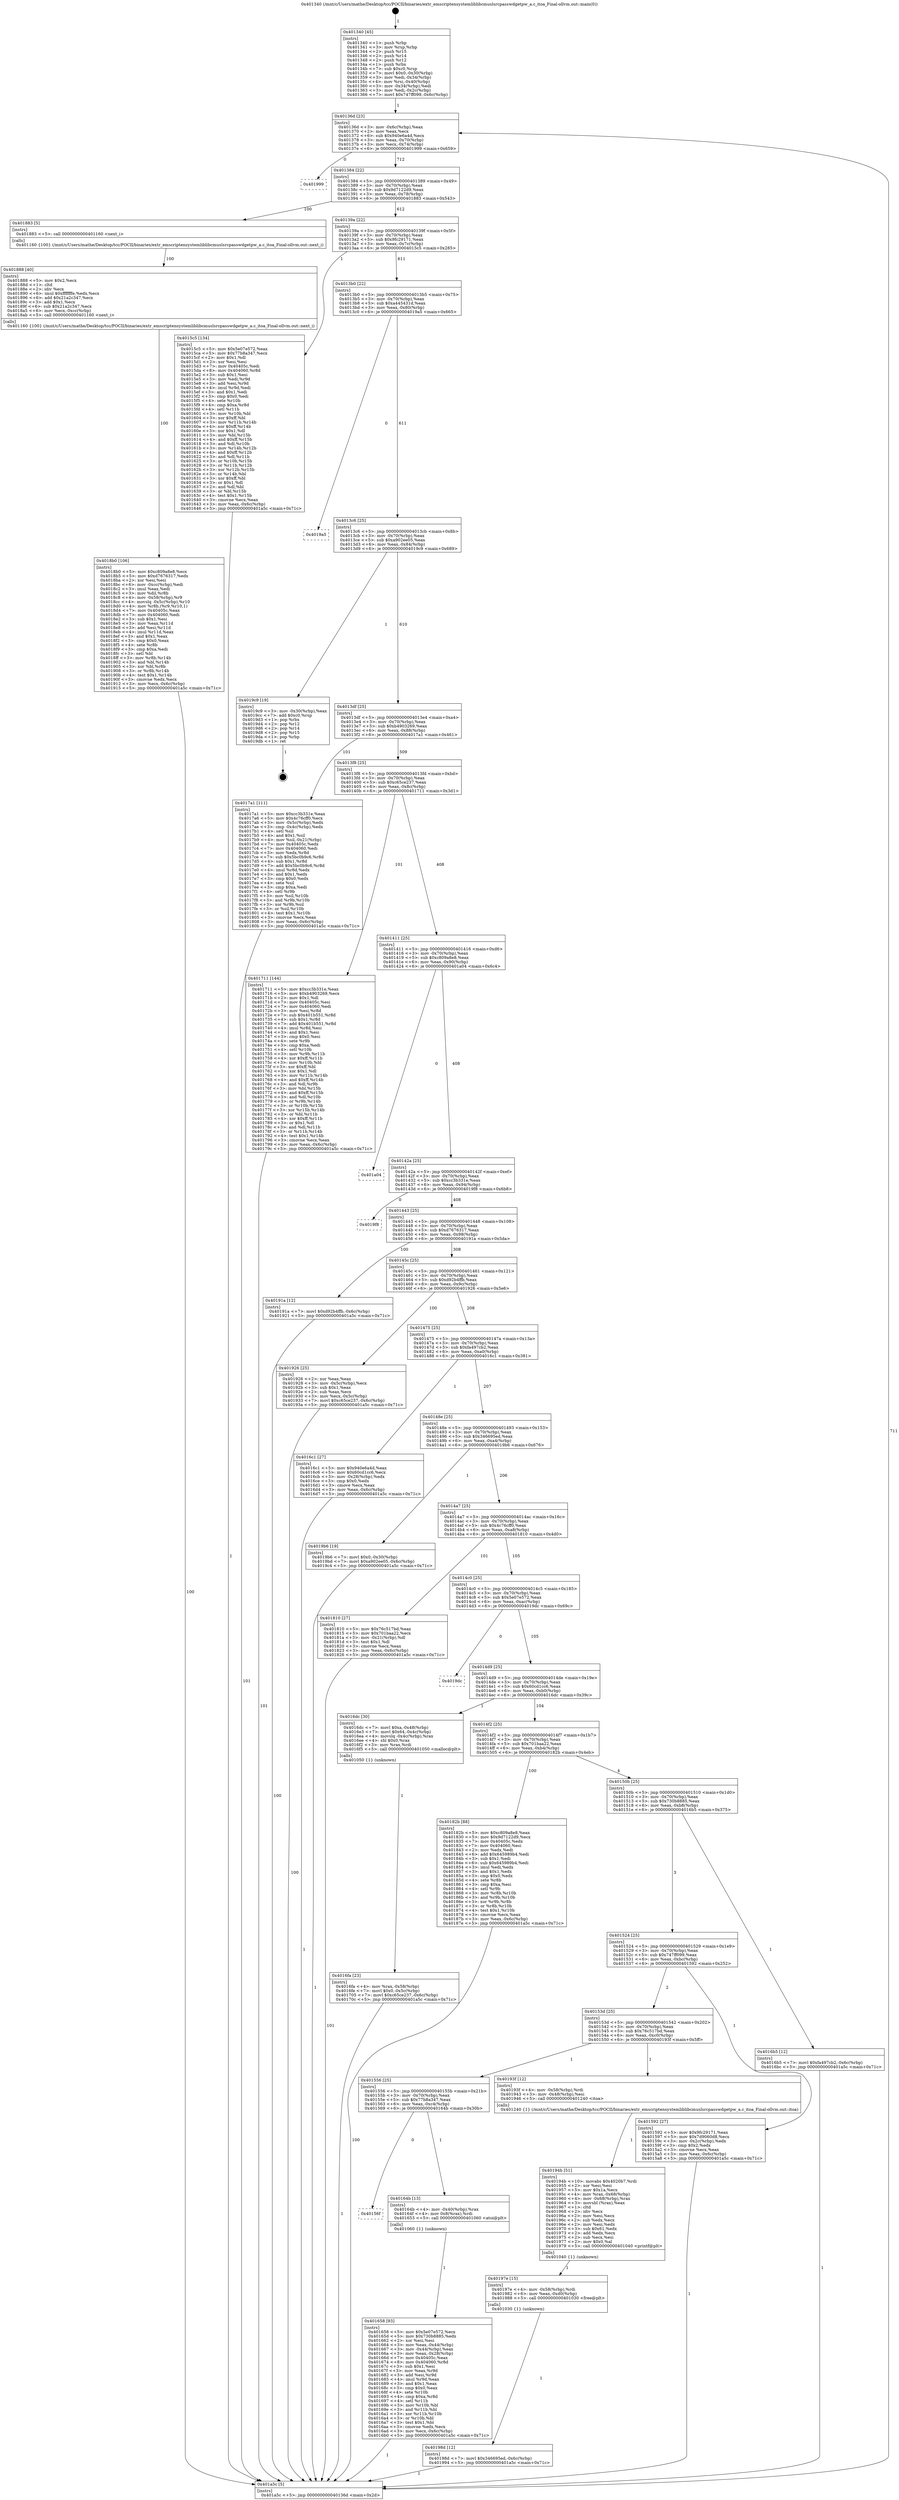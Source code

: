 digraph "0x401340" {
  label = "0x401340 (/mnt/c/Users/mathe/Desktop/tcc/POCII/binaries/extr_emscriptensystemliblibcmuslsrcpasswdgetpw_a.c_itoa_Final-ollvm.out::main(0))"
  labelloc = "t"
  node[shape=record]

  Entry [label="",width=0.3,height=0.3,shape=circle,fillcolor=black,style=filled]
  "0x40136d" [label="{
     0x40136d [23]\l
     | [instrs]\l
     &nbsp;&nbsp;0x40136d \<+3\>: mov -0x6c(%rbp),%eax\l
     &nbsp;&nbsp;0x401370 \<+2\>: mov %eax,%ecx\l
     &nbsp;&nbsp;0x401372 \<+6\>: sub $0x940e6a4d,%ecx\l
     &nbsp;&nbsp;0x401378 \<+3\>: mov %eax,-0x70(%rbp)\l
     &nbsp;&nbsp;0x40137b \<+3\>: mov %ecx,-0x74(%rbp)\l
     &nbsp;&nbsp;0x40137e \<+6\>: je 0000000000401999 \<main+0x659\>\l
  }"]
  "0x401999" [label="{
     0x401999\l
  }", style=dashed]
  "0x401384" [label="{
     0x401384 [22]\l
     | [instrs]\l
     &nbsp;&nbsp;0x401384 \<+5\>: jmp 0000000000401389 \<main+0x49\>\l
     &nbsp;&nbsp;0x401389 \<+3\>: mov -0x70(%rbp),%eax\l
     &nbsp;&nbsp;0x40138c \<+5\>: sub $0x9d7122d9,%eax\l
     &nbsp;&nbsp;0x401391 \<+3\>: mov %eax,-0x78(%rbp)\l
     &nbsp;&nbsp;0x401394 \<+6\>: je 0000000000401883 \<main+0x543\>\l
  }"]
  Exit [label="",width=0.3,height=0.3,shape=circle,fillcolor=black,style=filled,peripheries=2]
  "0x401883" [label="{
     0x401883 [5]\l
     | [instrs]\l
     &nbsp;&nbsp;0x401883 \<+5\>: call 0000000000401160 \<next_i\>\l
     | [calls]\l
     &nbsp;&nbsp;0x401160 \{100\} (/mnt/c/Users/mathe/Desktop/tcc/POCII/binaries/extr_emscriptensystemliblibcmuslsrcpasswdgetpw_a.c_itoa_Final-ollvm.out::next_i)\l
  }"]
  "0x40139a" [label="{
     0x40139a [22]\l
     | [instrs]\l
     &nbsp;&nbsp;0x40139a \<+5\>: jmp 000000000040139f \<main+0x5f\>\l
     &nbsp;&nbsp;0x40139f \<+3\>: mov -0x70(%rbp),%eax\l
     &nbsp;&nbsp;0x4013a2 \<+5\>: sub $0x9fc29171,%eax\l
     &nbsp;&nbsp;0x4013a7 \<+3\>: mov %eax,-0x7c(%rbp)\l
     &nbsp;&nbsp;0x4013aa \<+6\>: je 00000000004015c5 \<main+0x285\>\l
  }"]
  "0x40198d" [label="{
     0x40198d [12]\l
     | [instrs]\l
     &nbsp;&nbsp;0x40198d \<+7\>: movl $0x346695ed,-0x6c(%rbp)\l
     &nbsp;&nbsp;0x401994 \<+5\>: jmp 0000000000401a5c \<main+0x71c\>\l
  }"]
  "0x4015c5" [label="{
     0x4015c5 [134]\l
     | [instrs]\l
     &nbsp;&nbsp;0x4015c5 \<+5\>: mov $0x5e07e572,%eax\l
     &nbsp;&nbsp;0x4015ca \<+5\>: mov $0x77b8a347,%ecx\l
     &nbsp;&nbsp;0x4015cf \<+2\>: mov $0x1,%dl\l
     &nbsp;&nbsp;0x4015d1 \<+2\>: xor %esi,%esi\l
     &nbsp;&nbsp;0x4015d3 \<+7\>: mov 0x40405c,%edi\l
     &nbsp;&nbsp;0x4015da \<+8\>: mov 0x404060,%r8d\l
     &nbsp;&nbsp;0x4015e2 \<+3\>: sub $0x1,%esi\l
     &nbsp;&nbsp;0x4015e5 \<+3\>: mov %edi,%r9d\l
     &nbsp;&nbsp;0x4015e8 \<+3\>: add %esi,%r9d\l
     &nbsp;&nbsp;0x4015eb \<+4\>: imul %r9d,%edi\l
     &nbsp;&nbsp;0x4015ef \<+3\>: and $0x1,%edi\l
     &nbsp;&nbsp;0x4015f2 \<+3\>: cmp $0x0,%edi\l
     &nbsp;&nbsp;0x4015f5 \<+4\>: sete %r10b\l
     &nbsp;&nbsp;0x4015f9 \<+4\>: cmp $0xa,%r8d\l
     &nbsp;&nbsp;0x4015fd \<+4\>: setl %r11b\l
     &nbsp;&nbsp;0x401601 \<+3\>: mov %r10b,%bl\l
     &nbsp;&nbsp;0x401604 \<+3\>: xor $0xff,%bl\l
     &nbsp;&nbsp;0x401607 \<+3\>: mov %r11b,%r14b\l
     &nbsp;&nbsp;0x40160a \<+4\>: xor $0xff,%r14b\l
     &nbsp;&nbsp;0x40160e \<+3\>: xor $0x1,%dl\l
     &nbsp;&nbsp;0x401611 \<+3\>: mov %bl,%r15b\l
     &nbsp;&nbsp;0x401614 \<+4\>: and $0xff,%r15b\l
     &nbsp;&nbsp;0x401618 \<+3\>: and %dl,%r10b\l
     &nbsp;&nbsp;0x40161b \<+3\>: mov %r14b,%r12b\l
     &nbsp;&nbsp;0x40161e \<+4\>: and $0xff,%r12b\l
     &nbsp;&nbsp;0x401622 \<+3\>: and %dl,%r11b\l
     &nbsp;&nbsp;0x401625 \<+3\>: or %r10b,%r15b\l
     &nbsp;&nbsp;0x401628 \<+3\>: or %r11b,%r12b\l
     &nbsp;&nbsp;0x40162b \<+3\>: xor %r12b,%r15b\l
     &nbsp;&nbsp;0x40162e \<+3\>: or %r14b,%bl\l
     &nbsp;&nbsp;0x401631 \<+3\>: xor $0xff,%bl\l
     &nbsp;&nbsp;0x401634 \<+3\>: or $0x1,%dl\l
     &nbsp;&nbsp;0x401637 \<+2\>: and %dl,%bl\l
     &nbsp;&nbsp;0x401639 \<+3\>: or %bl,%r15b\l
     &nbsp;&nbsp;0x40163c \<+4\>: test $0x1,%r15b\l
     &nbsp;&nbsp;0x401640 \<+3\>: cmovne %ecx,%eax\l
     &nbsp;&nbsp;0x401643 \<+3\>: mov %eax,-0x6c(%rbp)\l
     &nbsp;&nbsp;0x401646 \<+5\>: jmp 0000000000401a5c \<main+0x71c\>\l
  }"]
  "0x4013b0" [label="{
     0x4013b0 [22]\l
     | [instrs]\l
     &nbsp;&nbsp;0x4013b0 \<+5\>: jmp 00000000004013b5 \<main+0x75\>\l
     &nbsp;&nbsp;0x4013b5 \<+3\>: mov -0x70(%rbp),%eax\l
     &nbsp;&nbsp;0x4013b8 \<+5\>: sub $0xa445431d,%eax\l
     &nbsp;&nbsp;0x4013bd \<+3\>: mov %eax,-0x80(%rbp)\l
     &nbsp;&nbsp;0x4013c0 \<+6\>: je 00000000004019a5 \<main+0x665\>\l
  }"]
  "0x40197e" [label="{
     0x40197e [15]\l
     | [instrs]\l
     &nbsp;&nbsp;0x40197e \<+4\>: mov -0x58(%rbp),%rdi\l
     &nbsp;&nbsp;0x401982 \<+6\>: mov %eax,-0xd0(%rbp)\l
     &nbsp;&nbsp;0x401988 \<+5\>: call 0000000000401030 \<free@plt\>\l
     | [calls]\l
     &nbsp;&nbsp;0x401030 \{1\} (unknown)\l
  }"]
  "0x4019a5" [label="{
     0x4019a5\l
  }", style=dashed]
  "0x4013c6" [label="{
     0x4013c6 [25]\l
     | [instrs]\l
     &nbsp;&nbsp;0x4013c6 \<+5\>: jmp 00000000004013cb \<main+0x8b\>\l
     &nbsp;&nbsp;0x4013cb \<+3\>: mov -0x70(%rbp),%eax\l
     &nbsp;&nbsp;0x4013ce \<+5\>: sub $0xa902ee05,%eax\l
     &nbsp;&nbsp;0x4013d3 \<+6\>: mov %eax,-0x84(%rbp)\l
     &nbsp;&nbsp;0x4013d9 \<+6\>: je 00000000004019c9 \<main+0x689\>\l
  }"]
  "0x40194b" [label="{
     0x40194b [51]\l
     | [instrs]\l
     &nbsp;&nbsp;0x40194b \<+10\>: movabs $0x4020b7,%rdi\l
     &nbsp;&nbsp;0x401955 \<+2\>: xor %esi,%esi\l
     &nbsp;&nbsp;0x401957 \<+5\>: mov $0x1a,%ecx\l
     &nbsp;&nbsp;0x40195c \<+4\>: mov %rax,-0x68(%rbp)\l
     &nbsp;&nbsp;0x401960 \<+4\>: mov -0x68(%rbp),%rax\l
     &nbsp;&nbsp;0x401964 \<+3\>: movsbl (%rax),%eax\l
     &nbsp;&nbsp;0x401967 \<+1\>: cltd\l
     &nbsp;&nbsp;0x401968 \<+2\>: idiv %ecx\l
     &nbsp;&nbsp;0x40196a \<+2\>: mov %esi,%ecx\l
     &nbsp;&nbsp;0x40196c \<+2\>: sub %edx,%ecx\l
     &nbsp;&nbsp;0x40196e \<+2\>: mov %esi,%edx\l
     &nbsp;&nbsp;0x401970 \<+3\>: sub $0x61,%edx\l
     &nbsp;&nbsp;0x401973 \<+2\>: add %edx,%ecx\l
     &nbsp;&nbsp;0x401975 \<+2\>: sub %ecx,%esi\l
     &nbsp;&nbsp;0x401977 \<+2\>: mov $0x0,%al\l
     &nbsp;&nbsp;0x401979 \<+5\>: call 0000000000401040 \<printf@plt\>\l
     | [calls]\l
     &nbsp;&nbsp;0x401040 \{1\} (unknown)\l
  }"]
  "0x4019c9" [label="{
     0x4019c9 [19]\l
     | [instrs]\l
     &nbsp;&nbsp;0x4019c9 \<+3\>: mov -0x30(%rbp),%eax\l
     &nbsp;&nbsp;0x4019cc \<+7\>: add $0xc0,%rsp\l
     &nbsp;&nbsp;0x4019d3 \<+1\>: pop %rbx\l
     &nbsp;&nbsp;0x4019d4 \<+2\>: pop %r12\l
     &nbsp;&nbsp;0x4019d6 \<+2\>: pop %r14\l
     &nbsp;&nbsp;0x4019d8 \<+2\>: pop %r15\l
     &nbsp;&nbsp;0x4019da \<+1\>: pop %rbp\l
     &nbsp;&nbsp;0x4019db \<+1\>: ret\l
  }"]
  "0x4013df" [label="{
     0x4013df [25]\l
     | [instrs]\l
     &nbsp;&nbsp;0x4013df \<+5\>: jmp 00000000004013e4 \<main+0xa4\>\l
     &nbsp;&nbsp;0x4013e4 \<+3\>: mov -0x70(%rbp),%eax\l
     &nbsp;&nbsp;0x4013e7 \<+5\>: sub $0xb4903269,%eax\l
     &nbsp;&nbsp;0x4013ec \<+6\>: mov %eax,-0x88(%rbp)\l
     &nbsp;&nbsp;0x4013f2 \<+6\>: je 00000000004017a1 \<main+0x461\>\l
  }"]
  "0x4018b0" [label="{
     0x4018b0 [106]\l
     | [instrs]\l
     &nbsp;&nbsp;0x4018b0 \<+5\>: mov $0xc809a8e8,%ecx\l
     &nbsp;&nbsp;0x4018b5 \<+5\>: mov $0xd7676317,%edx\l
     &nbsp;&nbsp;0x4018ba \<+2\>: xor %esi,%esi\l
     &nbsp;&nbsp;0x4018bc \<+6\>: mov -0xcc(%rbp),%edi\l
     &nbsp;&nbsp;0x4018c2 \<+3\>: imul %eax,%edi\l
     &nbsp;&nbsp;0x4018c5 \<+3\>: mov %dil,%r8b\l
     &nbsp;&nbsp;0x4018c8 \<+4\>: mov -0x58(%rbp),%r9\l
     &nbsp;&nbsp;0x4018cc \<+4\>: movslq -0x5c(%rbp),%r10\l
     &nbsp;&nbsp;0x4018d0 \<+4\>: mov %r8b,(%r9,%r10,1)\l
     &nbsp;&nbsp;0x4018d4 \<+7\>: mov 0x40405c,%eax\l
     &nbsp;&nbsp;0x4018db \<+7\>: mov 0x404060,%edi\l
     &nbsp;&nbsp;0x4018e2 \<+3\>: sub $0x1,%esi\l
     &nbsp;&nbsp;0x4018e5 \<+3\>: mov %eax,%r11d\l
     &nbsp;&nbsp;0x4018e8 \<+3\>: add %esi,%r11d\l
     &nbsp;&nbsp;0x4018eb \<+4\>: imul %r11d,%eax\l
     &nbsp;&nbsp;0x4018ef \<+3\>: and $0x1,%eax\l
     &nbsp;&nbsp;0x4018f2 \<+3\>: cmp $0x0,%eax\l
     &nbsp;&nbsp;0x4018f5 \<+4\>: sete %r8b\l
     &nbsp;&nbsp;0x4018f9 \<+3\>: cmp $0xa,%edi\l
     &nbsp;&nbsp;0x4018fc \<+3\>: setl %bl\l
     &nbsp;&nbsp;0x4018ff \<+3\>: mov %r8b,%r14b\l
     &nbsp;&nbsp;0x401902 \<+3\>: and %bl,%r14b\l
     &nbsp;&nbsp;0x401905 \<+3\>: xor %bl,%r8b\l
     &nbsp;&nbsp;0x401908 \<+3\>: or %r8b,%r14b\l
     &nbsp;&nbsp;0x40190b \<+4\>: test $0x1,%r14b\l
     &nbsp;&nbsp;0x40190f \<+3\>: cmovne %edx,%ecx\l
     &nbsp;&nbsp;0x401912 \<+3\>: mov %ecx,-0x6c(%rbp)\l
     &nbsp;&nbsp;0x401915 \<+5\>: jmp 0000000000401a5c \<main+0x71c\>\l
  }"]
  "0x4017a1" [label="{
     0x4017a1 [111]\l
     | [instrs]\l
     &nbsp;&nbsp;0x4017a1 \<+5\>: mov $0xcc3b331e,%eax\l
     &nbsp;&nbsp;0x4017a6 \<+5\>: mov $0x4c76cff0,%ecx\l
     &nbsp;&nbsp;0x4017ab \<+3\>: mov -0x5c(%rbp),%edx\l
     &nbsp;&nbsp;0x4017ae \<+3\>: cmp -0x4c(%rbp),%edx\l
     &nbsp;&nbsp;0x4017b1 \<+4\>: setl %sil\l
     &nbsp;&nbsp;0x4017b5 \<+4\>: and $0x1,%sil\l
     &nbsp;&nbsp;0x4017b9 \<+4\>: mov %sil,-0x21(%rbp)\l
     &nbsp;&nbsp;0x4017bd \<+7\>: mov 0x40405c,%edx\l
     &nbsp;&nbsp;0x4017c4 \<+7\>: mov 0x404060,%edi\l
     &nbsp;&nbsp;0x4017cb \<+3\>: mov %edx,%r8d\l
     &nbsp;&nbsp;0x4017ce \<+7\>: sub $0x5bc0b9c6,%r8d\l
     &nbsp;&nbsp;0x4017d5 \<+4\>: sub $0x1,%r8d\l
     &nbsp;&nbsp;0x4017d9 \<+7\>: add $0x5bc0b9c6,%r8d\l
     &nbsp;&nbsp;0x4017e0 \<+4\>: imul %r8d,%edx\l
     &nbsp;&nbsp;0x4017e4 \<+3\>: and $0x1,%edx\l
     &nbsp;&nbsp;0x4017e7 \<+3\>: cmp $0x0,%edx\l
     &nbsp;&nbsp;0x4017ea \<+4\>: sete %sil\l
     &nbsp;&nbsp;0x4017ee \<+3\>: cmp $0xa,%edi\l
     &nbsp;&nbsp;0x4017f1 \<+4\>: setl %r9b\l
     &nbsp;&nbsp;0x4017f5 \<+3\>: mov %sil,%r10b\l
     &nbsp;&nbsp;0x4017f8 \<+3\>: and %r9b,%r10b\l
     &nbsp;&nbsp;0x4017fb \<+3\>: xor %r9b,%sil\l
     &nbsp;&nbsp;0x4017fe \<+3\>: or %sil,%r10b\l
     &nbsp;&nbsp;0x401801 \<+4\>: test $0x1,%r10b\l
     &nbsp;&nbsp;0x401805 \<+3\>: cmovne %ecx,%eax\l
     &nbsp;&nbsp;0x401808 \<+3\>: mov %eax,-0x6c(%rbp)\l
     &nbsp;&nbsp;0x40180b \<+5\>: jmp 0000000000401a5c \<main+0x71c\>\l
  }"]
  "0x4013f8" [label="{
     0x4013f8 [25]\l
     | [instrs]\l
     &nbsp;&nbsp;0x4013f8 \<+5\>: jmp 00000000004013fd \<main+0xbd\>\l
     &nbsp;&nbsp;0x4013fd \<+3\>: mov -0x70(%rbp),%eax\l
     &nbsp;&nbsp;0x401400 \<+5\>: sub $0xc65ce237,%eax\l
     &nbsp;&nbsp;0x401405 \<+6\>: mov %eax,-0x8c(%rbp)\l
     &nbsp;&nbsp;0x40140b \<+6\>: je 0000000000401711 \<main+0x3d1\>\l
  }"]
  "0x401888" [label="{
     0x401888 [40]\l
     | [instrs]\l
     &nbsp;&nbsp;0x401888 \<+5\>: mov $0x2,%ecx\l
     &nbsp;&nbsp;0x40188d \<+1\>: cltd\l
     &nbsp;&nbsp;0x40188e \<+2\>: idiv %ecx\l
     &nbsp;&nbsp;0x401890 \<+6\>: imul $0xfffffffe,%edx,%ecx\l
     &nbsp;&nbsp;0x401896 \<+6\>: add $0x21a2c347,%ecx\l
     &nbsp;&nbsp;0x40189c \<+3\>: add $0x1,%ecx\l
     &nbsp;&nbsp;0x40189f \<+6\>: sub $0x21a2c347,%ecx\l
     &nbsp;&nbsp;0x4018a5 \<+6\>: mov %ecx,-0xcc(%rbp)\l
     &nbsp;&nbsp;0x4018ab \<+5\>: call 0000000000401160 \<next_i\>\l
     | [calls]\l
     &nbsp;&nbsp;0x401160 \{100\} (/mnt/c/Users/mathe/Desktop/tcc/POCII/binaries/extr_emscriptensystemliblibcmuslsrcpasswdgetpw_a.c_itoa_Final-ollvm.out::next_i)\l
  }"]
  "0x401711" [label="{
     0x401711 [144]\l
     | [instrs]\l
     &nbsp;&nbsp;0x401711 \<+5\>: mov $0xcc3b331e,%eax\l
     &nbsp;&nbsp;0x401716 \<+5\>: mov $0xb4903269,%ecx\l
     &nbsp;&nbsp;0x40171b \<+2\>: mov $0x1,%dl\l
     &nbsp;&nbsp;0x40171d \<+7\>: mov 0x40405c,%esi\l
     &nbsp;&nbsp;0x401724 \<+7\>: mov 0x404060,%edi\l
     &nbsp;&nbsp;0x40172b \<+3\>: mov %esi,%r8d\l
     &nbsp;&nbsp;0x40172e \<+7\>: sub $0x401b551,%r8d\l
     &nbsp;&nbsp;0x401735 \<+4\>: sub $0x1,%r8d\l
     &nbsp;&nbsp;0x401739 \<+7\>: add $0x401b551,%r8d\l
     &nbsp;&nbsp;0x401740 \<+4\>: imul %r8d,%esi\l
     &nbsp;&nbsp;0x401744 \<+3\>: and $0x1,%esi\l
     &nbsp;&nbsp;0x401747 \<+3\>: cmp $0x0,%esi\l
     &nbsp;&nbsp;0x40174a \<+4\>: sete %r9b\l
     &nbsp;&nbsp;0x40174e \<+3\>: cmp $0xa,%edi\l
     &nbsp;&nbsp;0x401751 \<+4\>: setl %r10b\l
     &nbsp;&nbsp;0x401755 \<+3\>: mov %r9b,%r11b\l
     &nbsp;&nbsp;0x401758 \<+4\>: xor $0xff,%r11b\l
     &nbsp;&nbsp;0x40175c \<+3\>: mov %r10b,%bl\l
     &nbsp;&nbsp;0x40175f \<+3\>: xor $0xff,%bl\l
     &nbsp;&nbsp;0x401762 \<+3\>: xor $0x1,%dl\l
     &nbsp;&nbsp;0x401765 \<+3\>: mov %r11b,%r14b\l
     &nbsp;&nbsp;0x401768 \<+4\>: and $0xff,%r14b\l
     &nbsp;&nbsp;0x40176c \<+3\>: and %dl,%r9b\l
     &nbsp;&nbsp;0x40176f \<+3\>: mov %bl,%r15b\l
     &nbsp;&nbsp;0x401772 \<+4\>: and $0xff,%r15b\l
     &nbsp;&nbsp;0x401776 \<+3\>: and %dl,%r10b\l
     &nbsp;&nbsp;0x401779 \<+3\>: or %r9b,%r14b\l
     &nbsp;&nbsp;0x40177c \<+3\>: or %r10b,%r15b\l
     &nbsp;&nbsp;0x40177f \<+3\>: xor %r15b,%r14b\l
     &nbsp;&nbsp;0x401782 \<+3\>: or %bl,%r11b\l
     &nbsp;&nbsp;0x401785 \<+4\>: xor $0xff,%r11b\l
     &nbsp;&nbsp;0x401789 \<+3\>: or $0x1,%dl\l
     &nbsp;&nbsp;0x40178c \<+3\>: and %dl,%r11b\l
     &nbsp;&nbsp;0x40178f \<+3\>: or %r11b,%r14b\l
     &nbsp;&nbsp;0x401792 \<+4\>: test $0x1,%r14b\l
     &nbsp;&nbsp;0x401796 \<+3\>: cmovne %ecx,%eax\l
     &nbsp;&nbsp;0x401799 \<+3\>: mov %eax,-0x6c(%rbp)\l
     &nbsp;&nbsp;0x40179c \<+5\>: jmp 0000000000401a5c \<main+0x71c\>\l
  }"]
  "0x401411" [label="{
     0x401411 [25]\l
     | [instrs]\l
     &nbsp;&nbsp;0x401411 \<+5\>: jmp 0000000000401416 \<main+0xd6\>\l
     &nbsp;&nbsp;0x401416 \<+3\>: mov -0x70(%rbp),%eax\l
     &nbsp;&nbsp;0x401419 \<+5\>: sub $0xc809a8e8,%eax\l
     &nbsp;&nbsp;0x40141e \<+6\>: mov %eax,-0x90(%rbp)\l
     &nbsp;&nbsp;0x401424 \<+6\>: je 0000000000401a04 \<main+0x6c4\>\l
  }"]
  "0x4016fa" [label="{
     0x4016fa [23]\l
     | [instrs]\l
     &nbsp;&nbsp;0x4016fa \<+4\>: mov %rax,-0x58(%rbp)\l
     &nbsp;&nbsp;0x4016fe \<+7\>: movl $0x0,-0x5c(%rbp)\l
     &nbsp;&nbsp;0x401705 \<+7\>: movl $0xc65ce237,-0x6c(%rbp)\l
     &nbsp;&nbsp;0x40170c \<+5\>: jmp 0000000000401a5c \<main+0x71c\>\l
  }"]
  "0x401a04" [label="{
     0x401a04\l
  }", style=dashed]
  "0x40142a" [label="{
     0x40142a [25]\l
     | [instrs]\l
     &nbsp;&nbsp;0x40142a \<+5\>: jmp 000000000040142f \<main+0xef\>\l
     &nbsp;&nbsp;0x40142f \<+3\>: mov -0x70(%rbp),%eax\l
     &nbsp;&nbsp;0x401432 \<+5\>: sub $0xcc3b331e,%eax\l
     &nbsp;&nbsp;0x401437 \<+6\>: mov %eax,-0x94(%rbp)\l
     &nbsp;&nbsp;0x40143d \<+6\>: je 00000000004019f8 \<main+0x6b8\>\l
  }"]
  "0x401658" [label="{
     0x401658 [93]\l
     | [instrs]\l
     &nbsp;&nbsp;0x401658 \<+5\>: mov $0x5e07e572,%ecx\l
     &nbsp;&nbsp;0x40165d \<+5\>: mov $0x730b8885,%edx\l
     &nbsp;&nbsp;0x401662 \<+2\>: xor %esi,%esi\l
     &nbsp;&nbsp;0x401664 \<+3\>: mov %eax,-0x44(%rbp)\l
     &nbsp;&nbsp;0x401667 \<+3\>: mov -0x44(%rbp),%eax\l
     &nbsp;&nbsp;0x40166a \<+3\>: mov %eax,-0x28(%rbp)\l
     &nbsp;&nbsp;0x40166d \<+7\>: mov 0x40405c,%eax\l
     &nbsp;&nbsp;0x401674 \<+8\>: mov 0x404060,%r8d\l
     &nbsp;&nbsp;0x40167c \<+3\>: sub $0x1,%esi\l
     &nbsp;&nbsp;0x40167f \<+3\>: mov %eax,%r9d\l
     &nbsp;&nbsp;0x401682 \<+3\>: add %esi,%r9d\l
     &nbsp;&nbsp;0x401685 \<+4\>: imul %r9d,%eax\l
     &nbsp;&nbsp;0x401689 \<+3\>: and $0x1,%eax\l
     &nbsp;&nbsp;0x40168c \<+3\>: cmp $0x0,%eax\l
     &nbsp;&nbsp;0x40168f \<+4\>: sete %r10b\l
     &nbsp;&nbsp;0x401693 \<+4\>: cmp $0xa,%r8d\l
     &nbsp;&nbsp;0x401697 \<+4\>: setl %r11b\l
     &nbsp;&nbsp;0x40169b \<+3\>: mov %r10b,%bl\l
     &nbsp;&nbsp;0x40169e \<+3\>: and %r11b,%bl\l
     &nbsp;&nbsp;0x4016a1 \<+3\>: xor %r11b,%r10b\l
     &nbsp;&nbsp;0x4016a4 \<+3\>: or %r10b,%bl\l
     &nbsp;&nbsp;0x4016a7 \<+3\>: test $0x1,%bl\l
     &nbsp;&nbsp;0x4016aa \<+3\>: cmovne %edx,%ecx\l
     &nbsp;&nbsp;0x4016ad \<+3\>: mov %ecx,-0x6c(%rbp)\l
     &nbsp;&nbsp;0x4016b0 \<+5\>: jmp 0000000000401a5c \<main+0x71c\>\l
  }"]
  "0x4019f8" [label="{
     0x4019f8\l
  }", style=dashed]
  "0x401443" [label="{
     0x401443 [25]\l
     | [instrs]\l
     &nbsp;&nbsp;0x401443 \<+5\>: jmp 0000000000401448 \<main+0x108\>\l
     &nbsp;&nbsp;0x401448 \<+3\>: mov -0x70(%rbp),%eax\l
     &nbsp;&nbsp;0x40144b \<+5\>: sub $0xd7676317,%eax\l
     &nbsp;&nbsp;0x401450 \<+6\>: mov %eax,-0x98(%rbp)\l
     &nbsp;&nbsp;0x401456 \<+6\>: je 000000000040191a \<main+0x5da\>\l
  }"]
  "0x40156f" [label="{
     0x40156f\l
  }", style=dashed]
  "0x40191a" [label="{
     0x40191a [12]\l
     | [instrs]\l
     &nbsp;&nbsp;0x40191a \<+7\>: movl $0xd92b4ffb,-0x6c(%rbp)\l
     &nbsp;&nbsp;0x401921 \<+5\>: jmp 0000000000401a5c \<main+0x71c\>\l
  }"]
  "0x40145c" [label="{
     0x40145c [25]\l
     | [instrs]\l
     &nbsp;&nbsp;0x40145c \<+5\>: jmp 0000000000401461 \<main+0x121\>\l
     &nbsp;&nbsp;0x401461 \<+3\>: mov -0x70(%rbp),%eax\l
     &nbsp;&nbsp;0x401464 \<+5\>: sub $0xd92b4ffb,%eax\l
     &nbsp;&nbsp;0x401469 \<+6\>: mov %eax,-0x9c(%rbp)\l
     &nbsp;&nbsp;0x40146f \<+6\>: je 0000000000401926 \<main+0x5e6\>\l
  }"]
  "0x40164b" [label="{
     0x40164b [13]\l
     | [instrs]\l
     &nbsp;&nbsp;0x40164b \<+4\>: mov -0x40(%rbp),%rax\l
     &nbsp;&nbsp;0x40164f \<+4\>: mov 0x8(%rax),%rdi\l
     &nbsp;&nbsp;0x401653 \<+5\>: call 0000000000401060 \<atoi@plt\>\l
     | [calls]\l
     &nbsp;&nbsp;0x401060 \{1\} (unknown)\l
  }"]
  "0x401926" [label="{
     0x401926 [25]\l
     | [instrs]\l
     &nbsp;&nbsp;0x401926 \<+2\>: xor %eax,%eax\l
     &nbsp;&nbsp;0x401928 \<+3\>: mov -0x5c(%rbp),%ecx\l
     &nbsp;&nbsp;0x40192b \<+3\>: sub $0x1,%eax\l
     &nbsp;&nbsp;0x40192e \<+2\>: sub %eax,%ecx\l
     &nbsp;&nbsp;0x401930 \<+3\>: mov %ecx,-0x5c(%rbp)\l
     &nbsp;&nbsp;0x401933 \<+7\>: movl $0xc65ce237,-0x6c(%rbp)\l
     &nbsp;&nbsp;0x40193a \<+5\>: jmp 0000000000401a5c \<main+0x71c\>\l
  }"]
  "0x401475" [label="{
     0x401475 [25]\l
     | [instrs]\l
     &nbsp;&nbsp;0x401475 \<+5\>: jmp 000000000040147a \<main+0x13a\>\l
     &nbsp;&nbsp;0x40147a \<+3\>: mov -0x70(%rbp),%eax\l
     &nbsp;&nbsp;0x40147d \<+5\>: sub $0xfa497cb2,%eax\l
     &nbsp;&nbsp;0x401482 \<+6\>: mov %eax,-0xa0(%rbp)\l
     &nbsp;&nbsp;0x401488 \<+6\>: je 00000000004016c1 \<main+0x381\>\l
  }"]
  "0x401556" [label="{
     0x401556 [25]\l
     | [instrs]\l
     &nbsp;&nbsp;0x401556 \<+5\>: jmp 000000000040155b \<main+0x21b\>\l
     &nbsp;&nbsp;0x40155b \<+3\>: mov -0x70(%rbp),%eax\l
     &nbsp;&nbsp;0x40155e \<+5\>: sub $0x77b8a347,%eax\l
     &nbsp;&nbsp;0x401563 \<+6\>: mov %eax,-0xc4(%rbp)\l
     &nbsp;&nbsp;0x401569 \<+6\>: je 000000000040164b \<main+0x30b\>\l
  }"]
  "0x4016c1" [label="{
     0x4016c1 [27]\l
     | [instrs]\l
     &nbsp;&nbsp;0x4016c1 \<+5\>: mov $0x940e6a4d,%eax\l
     &nbsp;&nbsp;0x4016c6 \<+5\>: mov $0x60cd1cc6,%ecx\l
     &nbsp;&nbsp;0x4016cb \<+3\>: mov -0x28(%rbp),%edx\l
     &nbsp;&nbsp;0x4016ce \<+3\>: cmp $0x0,%edx\l
     &nbsp;&nbsp;0x4016d1 \<+3\>: cmove %ecx,%eax\l
     &nbsp;&nbsp;0x4016d4 \<+3\>: mov %eax,-0x6c(%rbp)\l
     &nbsp;&nbsp;0x4016d7 \<+5\>: jmp 0000000000401a5c \<main+0x71c\>\l
  }"]
  "0x40148e" [label="{
     0x40148e [25]\l
     | [instrs]\l
     &nbsp;&nbsp;0x40148e \<+5\>: jmp 0000000000401493 \<main+0x153\>\l
     &nbsp;&nbsp;0x401493 \<+3\>: mov -0x70(%rbp),%eax\l
     &nbsp;&nbsp;0x401496 \<+5\>: sub $0x346695ed,%eax\l
     &nbsp;&nbsp;0x40149b \<+6\>: mov %eax,-0xa4(%rbp)\l
     &nbsp;&nbsp;0x4014a1 \<+6\>: je 00000000004019b6 \<main+0x676\>\l
  }"]
  "0x40193f" [label="{
     0x40193f [12]\l
     | [instrs]\l
     &nbsp;&nbsp;0x40193f \<+4\>: mov -0x58(%rbp),%rdi\l
     &nbsp;&nbsp;0x401943 \<+3\>: mov -0x48(%rbp),%esi\l
     &nbsp;&nbsp;0x401946 \<+5\>: call 0000000000401240 \<itoa\>\l
     | [calls]\l
     &nbsp;&nbsp;0x401240 \{1\} (/mnt/c/Users/mathe/Desktop/tcc/POCII/binaries/extr_emscriptensystemliblibcmuslsrcpasswdgetpw_a.c_itoa_Final-ollvm.out::itoa)\l
  }"]
  "0x4019b6" [label="{
     0x4019b6 [19]\l
     | [instrs]\l
     &nbsp;&nbsp;0x4019b6 \<+7\>: movl $0x0,-0x30(%rbp)\l
     &nbsp;&nbsp;0x4019bd \<+7\>: movl $0xa902ee05,-0x6c(%rbp)\l
     &nbsp;&nbsp;0x4019c4 \<+5\>: jmp 0000000000401a5c \<main+0x71c\>\l
  }"]
  "0x4014a7" [label="{
     0x4014a7 [25]\l
     | [instrs]\l
     &nbsp;&nbsp;0x4014a7 \<+5\>: jmp 00000000004014ac \<main+0x16c\>\l
     &nbsp;&nbsp;0x4014ac \<+3\>: mov -0x70(%rbp),%eax\l
     &nbsp;&nbsp;0x4014af \<+5\>: sub $0x4c76cff0,%eax\l
     &nbsp;&nbsp;0x4014b4 \<+6\>: mov %eax,-0xa8(%rbp)\l
     &nbsp;&nbsp;0x4014ba \<+6\>: je 0000000000401810 \<main+0x4d0\>\l
  }"]
  "0x401340" [label="{
     0x401340 [45]\l
     | [instrs]\l
     &nbsp;&nbsp;0x401340 \<+1\>: push %rbp\l
     &nbsp;&nbsp;0x401341 \<+3\>: mov %rsp,%rbp\l
     &nbsp;&nbsp;0x401344 \<+2\>: push %r15\l
     &nbsp;&nbsp;0x401346 \<+2\>: push %r14\l
     &nbsp;&nbsp;0x401348 \<+2\>: push %r12\l
     &nbsp;&nbsp;0x40134a \<+1\>: push %rbx\l
     &nbsp;&nbsp;0x40134b \<+7\>: sub $0xc0,%rsp\l
     &nbsp;&nbsp;0x401352 \<+7\>: movl $0x0,-0x30(%rbp)\l
     &nbsp;&nbsp;0x401359 \<+3\>: mov %edi,-0x34(%rbp)\l
     &nbsp;&nbsp;0x40135c \<+4\>: mov %rsi,-0x40(%rbp)\l
     &nbsp;&nbsp;0x401360 \<+3\>: mov -0x34(%rbp),%edi\l
     &nbsp;&nbsp;0x401363 \<+3\>: mov %edi,-0x2c(%rbp)\l
     &nbsp;&nbsp;0x401366 \<+7\>: movl $0x747ff099,-0x6c(%rbp)\l
  }"]
  "0x401810" [label="{
     0x401810 [27]\l
     | [instrs]\l
     &nbsp;&nbsp;0x401810 \<+5\>: mov $0x76c517bd,%eax\l
     &nbsp;&nbsp;0x401815 \<+5\>: mov $0x701baa22,%ecx\l
     &nbsp;&nbsp;0x40181a \<+3\>: mov -0x21(%rbp),%dl\l
     &nbsp;&nbsp;0x40181d \<+3\>: test $0x1,%dl\l
     &nbsp;&nbsp;0x401820 \<+3\>: cmovne %ecx,%eax\l
     &nbsp;&nbsp;0x401823 \<+3\>: mov %eax,-0x6c(%rbp)\l
     &nbsp;&nbsp;0x401826 \<+5\>: jmp 0000000000401a5c \<main+0x71c\>\l
  }"]
  "0x4014c0" [label="{
     0x4014c0 [25]\l
     | [instrs]\l
     &nbsp;&nbsp;0x4014c0 \<+5\>: jmp 00000000004014c5 \<main+0x185\>\l
     &nbsp;&nbsp;0x4014c5 \<+3\>: mov -0x70(%rbp),%eax\l
     &nbsp;&nbsp;0x4014c8 \<+5\>: sub $0x5e07e572,%eax\l
     &nbsp;&nbsp;0x4014cd \<+6\>: mov %eax,-0xac(%rbp)\l
     &nbsp;&nbsp;0x4014d3 \<+6\>: je 00000000004019dc \<main+0x69c\>\l
  }"]
  "0x401a5c" [label="{
     0x401a5c [5]\l
     | [instrs]\l
     &nbsp;&nbsp;0x401a5c \<+5\>: jmp 000000000040136d \<main+0x2d\>\l
  }"]
  "0x4019dc" [label="{
     0x4019dc\l
  }", style=dashed]
  "0x4014d9" [label="{
     0x4014d9 [25]\l
     | [instrs]\l
     &nbsp;&nbsp;0x4014d9 \<+5\>: jmp 00000000004014de \<main+0x19e\>\l
     &nbsp;&nbsp;0x4014de \<+3\>: mov -0x70(%rbp),%eax\l
     &nbsp;&nbsp;0x4014e1 \<+5\>: sub $0x60cd1cc6,%eax\l
     &nbsp;&nbsp;0x4014e6 \<+6\>: mov %eax,-0xb0(%rbp)\l
     &nbsp;&nbsp;0x4014ec \<+6\>: je 00000000004016dc \<main+0x39c\>\l
  }"]
  "0x40153d" [label="{
     0x40153d [25]\l
     | [instrs]\l
     &nbsp;&nbsp;0x40153d \<+5\>: jmp 0000000000401542 \<main+0x202\>\l
     &nbsp;&nbsp;0x401542 \<+3\>: mov -0x70(%rbp),%eax\l
     &nbsp;&nbsp;0x401545 \<+5\>: sub $0x76c517bd,%eax\l
     &nbsp;&nbsp;0x40154a \<+6\>: mov %eax,-0xc0(%rbp)\l
     &nbsp;&nbsp;0x401550 \<+6\>: je 000000000040193f \<main+0x5ff\>\l
  }"]
  "0x4016dc" [label="{
     0x4016dc [30]\l
     | [instrs]\l
     &nbsp;&nbsp;0x4016dc \<+7\>: movl $0xa,-0x48(%rbp)\l
     &nbsp;&nbsp;0x4016e3 \<+7\>: movl $0x64,-0x4c(%rbp)\l
     &nbsp;&nbsp;0x4016ea \<+4\>: movslq -0x4c(%rbp),%rax\l
     &nbsp;&nbsp;0x4016ee \<+4\>: shl $0x0,%rax\l
     &nbsp;&nbsp;0x4016f2 \<+3\>: mov %rax,%rdi\l
     &nbsp;&nbsp;0x4016f5 \<+5\>: call 0000000000401050 \<malloc@plt\>\l
     | [calls]\l
     &nbsp;&nbsp;0x401050 \{1\} (unknown)\l
  }"]
  "0x4014f2" [label="{
     0x4014f2 [25]\l
     | [instrs]\l
     &nbsp;&nbsp;0x4014f2 \<+5\>: jmp 00000000004014f7 \<main+0x1b7\>\l
     &nbsp;&nbsp;0x4014f7 \<+3\>: mov -0x70(%rbp),%eax\l
     &nbsp;&nbsp;0x4014fa \<+5\>: sub $0x701baa22,%eax\l
     &nbsp;&nbsp;0x4014ff \<+6\>: mov %eax,-0xb4(%rbp)\l
     &nbsp;&nbsp;0x401505 \<+6\>: je 000000000040182b \<main+0x4eb\>\l
  }"]
  "0x401592" [label="{
     0x401592 [27]\l
     | [instrs]\l
     &nbsp;&nbsp;0x401592 \<+5\>: mov $0x9fc29171,%eax\l
     &nbsp;&nbsp;0x401597 \<+5\>: mov $0x7d9060d8,%ecx\l
     &nbsp;&nbsp;0x40159c \<+3\>: mov -0x2c(%rbp),%edx\l
     &nbsp;&nbsp;0x40159f \<+3\>: cmp $0x2,%edx\l
     &nbsp;&nbsp;0x4015a2 \<+3\>: cmovne %ecx,%eax\l
     &nbsp;&nbsp;0x4015a5 \<+3\>: mov %eax,-0x6c(%rbp)\l
     &nbsp;&nbsp;0x4015a8 \<+5\>: jmp 0000000000401a5c \<main+0x71c\>\l
  }"]
  "0x40182b" [label="{
     0x40182b [88]\l
     | [instrs]\l
     &nbsp;&nbsp;0x40182b \<+5\>: mov $0xc809a8e8,%eax\l
     &nbsp;&nbsp;0x401830 \<+5\>: mov $0x9d7122d9,%ecx\l
     &nbsp;&nbsp;0x401835 \<+7\>: mov 0x40405c,%edx\l
     &nbsp;&nbsp;0x40183c \<+7\>: mov 0x404060,%esi\l
     &nbsp;&nbsp;0x401843 \<+2\>: mov %edx,%edi\l
     &nbsp;&nbsp;0x401845 \<+6\>: add $0x645989b4,%edi\l
     &nbsp;&nbsp;0x40184b \<+3\>: sub $0x1,%edi\l
     &nbsp;&nbsp;0x40184e \<+6\>: sub $0x645989b4,%edi\l
     &nbsp;&nbsp;0x401854 \<+3\>: imul %edi,%edx\l
     &nbsp;&nbsp;0x401857 \<+3\>: and $0x1,%edx\l
     &nbsp;&nbsp;0x40185a \<+3\>: cmp $0x0,%edx\l
     &nbsp;&nbsp;0x40185d \<+4\>: sete %r8b\l
     &nbsp;&nbsp;0x401861 \<+3\>: cmp $0xa,%esi\l
     &nbsp;&nbsp;0x401864 \<+4\>: setl %r9b\l
     &nbsp;&nbsp;0x401868 \<+3\>: mov %r8b,%r10b\l
     &nbsp;&nbsp;0x40186b \<+3\>: and %r9b,%r10b\l
     &nbsp;&nbsp;0x40186e \<+3\>: xor %r9b,%r8b\l
     &nbsp;&nbsp;0x401871 \<+3\>: or %r8b,%r10b\l
     &nbsp;&nbsp;0x401874 \<+4\>: test $0x1,%r10b\l
     &nbsp;&nbsp;0x401878 \<+3\>: cmovne %ecx,%eax\l
     &nbsp;&nbsp;0x40187b \<+3\>: mov %eax,-0x6c(%rbp)\l
     &nbsp;&nbsp;0x40187e \<+5\>: jmp 0000000000401a5c \<main+0x71c\>\l
  }"]
  "0x40150b" [label="{
     0x40150b [25]\l
     | [instrs]\l
     &nbsp;&nbsp;0x40150b \<+5\>: jmp 0000000000401510 \<main+0x1d0\>\l
     &nbsp;&nbsp;0x401510 \<+3\>: mov -0x70(%rbp),%eax\l
     &nbsp;&nbsp;0x401513 \<+5\>: sub $0x730b8885,%eax\l
     &nbsp;&nbsp;0x401518 \<+6\>: mov %eax,-0xb8(%rbp)\l
     &nbsp;&nbsp;0x40151e \<+6\>: je 00000000004016b5 \<main+0x375\>\l
  }"]
  "0x401524" [label="{
     0x401524 [25]\l
     | [instrs]\l
     &nbsp;&nbsp;0x401524 \<+5\>: jmp 0000000000401529 \<main+0x1e9\>\l
     &nbsp;&nbsp;0x401529 \<+3\>: mov -0x70(%rbp),%eax\l
     &nbsp;&nbsp;0x40152c \<+5\>: sub $0x747ff099,%eax\l
     &nbsp;&nbsp;0x401531 \<+6\>: mov %eax,-0xbc(%rbp)\l
     &nbsp;&nbsp;0x401537 \<+6\>: je 0000000000401592 \<main+0x252\>\l
  }"]
  "0x4016b5" [label="{
     0x4016b5 [12]\l
     | [instrs]\l
     &nbsp;&nbsp;0x4016b5 \<+7\>: movl $0xfa497cb2,-0x6c(%rbp)\l
     &nbsp;&nbsp;0x4016bc \<+5\>: jmp 0000000000401a5c \<main+0x71c\>\l
  }"]
  Entry -> "0x401340" [label=" 1"]
  "0x40136d" -> "0x401999" [label=" 0"]
  "0x40136d" -> "0x401384" [label=" 712"]
  "0x4019c9" -> Exit [label=" 1"]
  "0x401384" -> "0x401883" [label=" 100"]
  "0x401384" -> "0x40139a" [label=" 612"]
  "0x4019b6" -> "0x401a5c" [label=" 1"]
  "0x40139a" -> "0x4015c5" [label=" 1"]
  "0x40139a" -> "0x4013b0" [label=" 611"]
  "0x40198d" -> "0x401a5c" [label=" 1"]
  "0x4013b0" -> "0x4019a5" [label=" 0"]
  "0x4013b0" -> "0x4013c6" [label=" 611"]
  "0x40197e" -> "0x40198d" [label=" 1"]
  "0x4013c6" -> "0x4019c9" [label=" 1"]
  "0x4013c6" -> "0x4013df" [label=" 610"]
  "0x40194b" -> "0x40197e" [label=" 1"]
  "0x4013df" -> "0x4017a1" [label=" 101"]
  "0x4013df" -> "0x4013f8" [label=" 509"]
  "0x40193f" -> "0x40194b" [label=" 1"]
  "0x4013f8" -> "0x401711" [label=" 101"]
  "0x4013f8" -> "0x401411" [label=" 408"]
  "0x401926" -> "0x401a5c" [label=" 100"]
  "0x401411" -> "0x401a04" [label=" 0"]
  "0x401411" -> "0x40142a" [label=" 408"]
  "0x40191a" -> "0x401a5c" [label=" 100"]
  "0x40142a" -> "0x4019f8" [label=" 0"]
  "0x40142a" -> "0x401443" [label=" 408"]
  "0x4018b0" -> "0x401a5c" [label=" 100"]
  "0x401443" -> "0x40191a" [label=" 100"]
  "0x401443" -> "0x40145c" [label=" 308"]
  "0x401888" -> "0x4018b0" [label=" 100"]
  "0x40145c" -> "0x401926" [label=" 100"]
  "0x40145c" -> "0x401475" [label=" 208"]
  "0x401883" -> "0x401888" [label=" 100"]
  "0x401475" -> "0x4016c1" [label=" 1"]
  "0x401475" -> "0x40148e" [label=" 207"]
  "0x401810" -> "0x401a5c" [label=" 101"]
  "0x40148e" -> "0x4019b6" [label=" 1"]
  "0x40148e" -> "0x4014a7" [label=" 206"]
  "0x4017a1" -> "0x401a5c" [label=" 101"]
  "0x4014a7" -> "0x401810" [label=" 101"]
  "0x4014a7" -> "0x4014c0" [label=" 105"]
  "0x4016fa" -> "0x401a5c" [label=" 1"]
  "0x4014c0" -> "0x4019dc" [label=" 0"]
  "0x4014c0" -> "0x4014d9" [label=" 105"]
  "0x4016dc" -> "0x4016fa" [label=" 1"]
  "0x4014d9" -> "0x4016dc" [label=" 1"]
  "0x4014d9" -> "0x4014f2" [label=" 104"]
  "0x4016c1" -> "0x401a5c" [label=" 1"]
  "0x4014f2" -> "0x40182b" [label=" 100"]
  "0x4014f2" -> "0x40150b" [label=" 4"]
  "0x4016b5" -> "0x401a5c" [label=" 1"]
  "0x40150b" -> "0x4016b5" [label=" 1"]
  "0x40150b" -> "0x401524" [label=" 3"]
  "0x401658" -> "0x401a5c" [label=" 1"]
  "0x401524" -> "0x401592" [label=" 1"]
  "0x401524" -> "0x40153d" [label=" 2"]
  "0x401592" -> "0x401a5c" [label=" 1"]
  "0x401340" -> "0x40136d" [label=" 1"]
  "0x401a5c" -> "0x40136d" [label=" 711"]
  "0x4015c5" -> "0x401a5c" [label=" 1"]
  "0x401711" -> "0x401a5c" [label=" 101"]
  "0x40153d" -> "0x40193f" [label=" 1"]
  "0x40153d" -> "0x401556" [label=" 1"]
  "0x40182b" -> "0x401a5c" [label=" 100"]
  "0x401556" -> "0x40164b" [label=" 1"]
  "0x401556" -> "0x40156f" [label=" 0"]
  "0x40164b" -> "0x401658" [label=" 1"]
}
